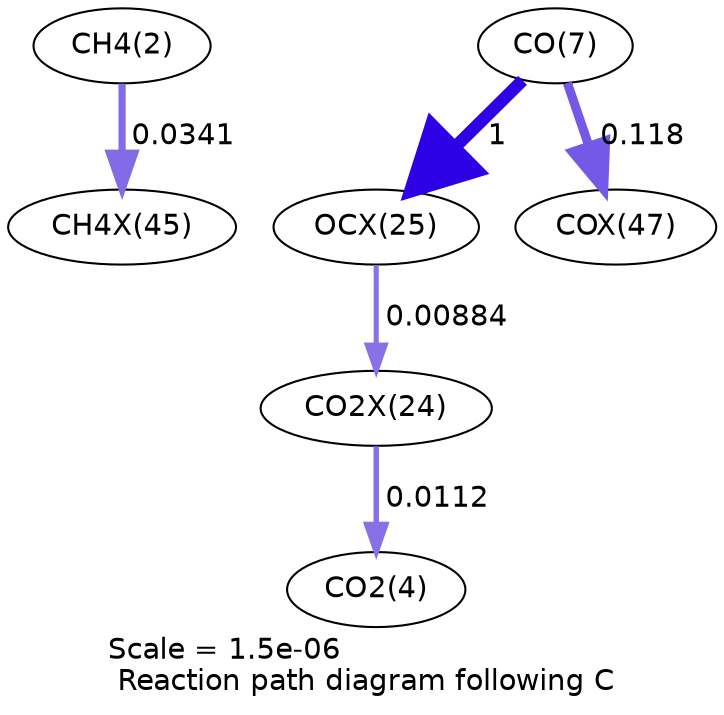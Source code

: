 digraph reaction_paths {
center=1;
s4 -> s100[fontname="Helvetica", penwidth=3.45, arrowsize=1.73, color="0.7, 0.534, 0.9"
, label=" 0.0341"];
s9 -> s96[fontname="Helvetica", penwidth=6, arrowsize=3, color="0.7, 1.5, 0.9"
, label=" 1"];
s9 -> s102[fontname="Helvetica", penwidth=4.39, arrowsize=2.19, color="0.7, 0.618, 0.9"
, label=" 0.118"];
s96 -> s95[fontname="Helvetica", penwidth=2.43, arrowsize=1.22, color="0.7, 0.509, 0.9"
, label=" 0.00884"];
s95 -> s6[fontname="Helvetica", penwidth=2.61, arrowsize=1.31, color="0.7, 0.511, 0.9"
, label=" 0.0112"];
s4 [ fontname="Helvetica", label="CH4(2)"];
s6 [ fontname="Helvetica", label="CO2(4)"];
s9 [ fontname="Helvetica", label="CO(7)"];
s95 [ fontname="Helvetica", label="CO2X(24)"];
s96 [ fontname="Helvetica", label="OCX(25)"];
s100 [ fontname="Helvetica", label="CH4X(45)"];
s102 [ fontname="Helvetica", label="COX(47)"];
 label = "Scale = 1.5e-06\l Reaction path diagram following C";
 fontname = "Helvetica";
}
